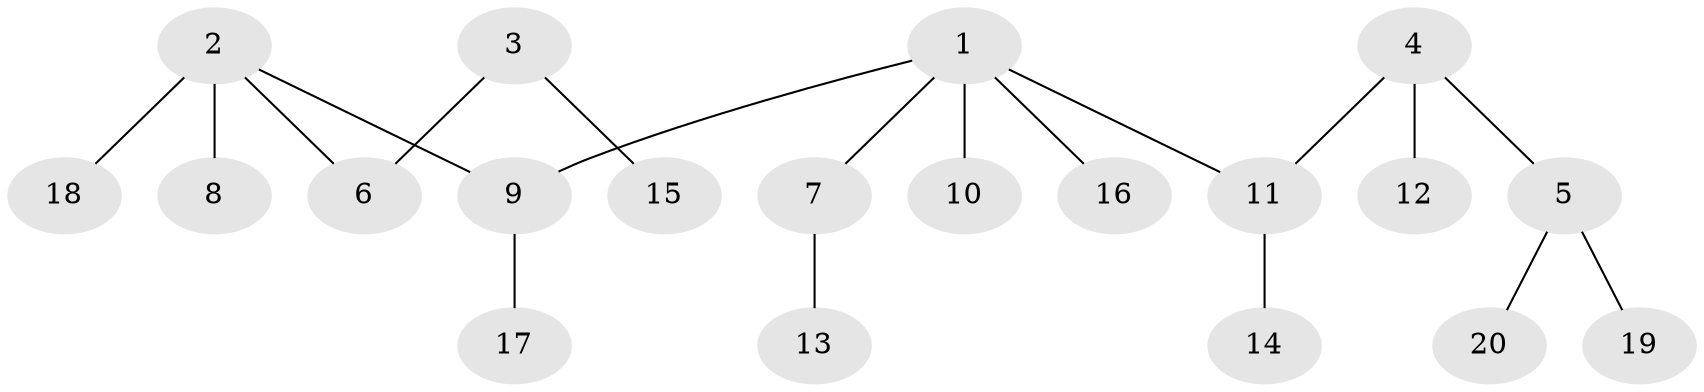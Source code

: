// original degree distribution, {5: 0.05, 3: 0.16666666666666666, 2: 0.2833333333333333, 1: 0.45, 4: 0.05}
// Generated by graph-tools (version 1.1) at 2025/37/03/04/25 23:37:29]
// undirected, 20 vertices, 19 edges
graph export_dot {
  node [color=gray90,style=filled];
  1;
  2;
  3;
  4;
  5;
  6;
  7;
  8;
  9;
  10;
  11;
  12;
  13;
  14;
  15;
  16;
  17;
  18;
  19;
  20;
  1 -- 7 [weight=1.0];
  1 -- 9 [weight=1.0];
  1 -- 10 [weight=1.0];
  1 -- 11 [weight=1.0];
  1 -- 16 [weight=1.0];
  2 -- 6 [weight=1.0];
  2 -- 8 [weight=1.0];
  2 -- 9 [weight=1.0];
  2 -- 18 [weight=1.0];
  3 -- 6 [weight=1.0];
  3 -- 15 [weight=1.0];
  4 -- 5 [weight=1.0];
  4 -- 11 [weight=1.0];
  4 -- 12 [weight=1.0];
  5 -- 19 [weight=1.0];
  5 -- 20 [weight=1.0];
  7 -- 13 [weight=1.0];
  9 -- 17 [weight=1.0];
  11 -- 14 [weight=1.0];
}
